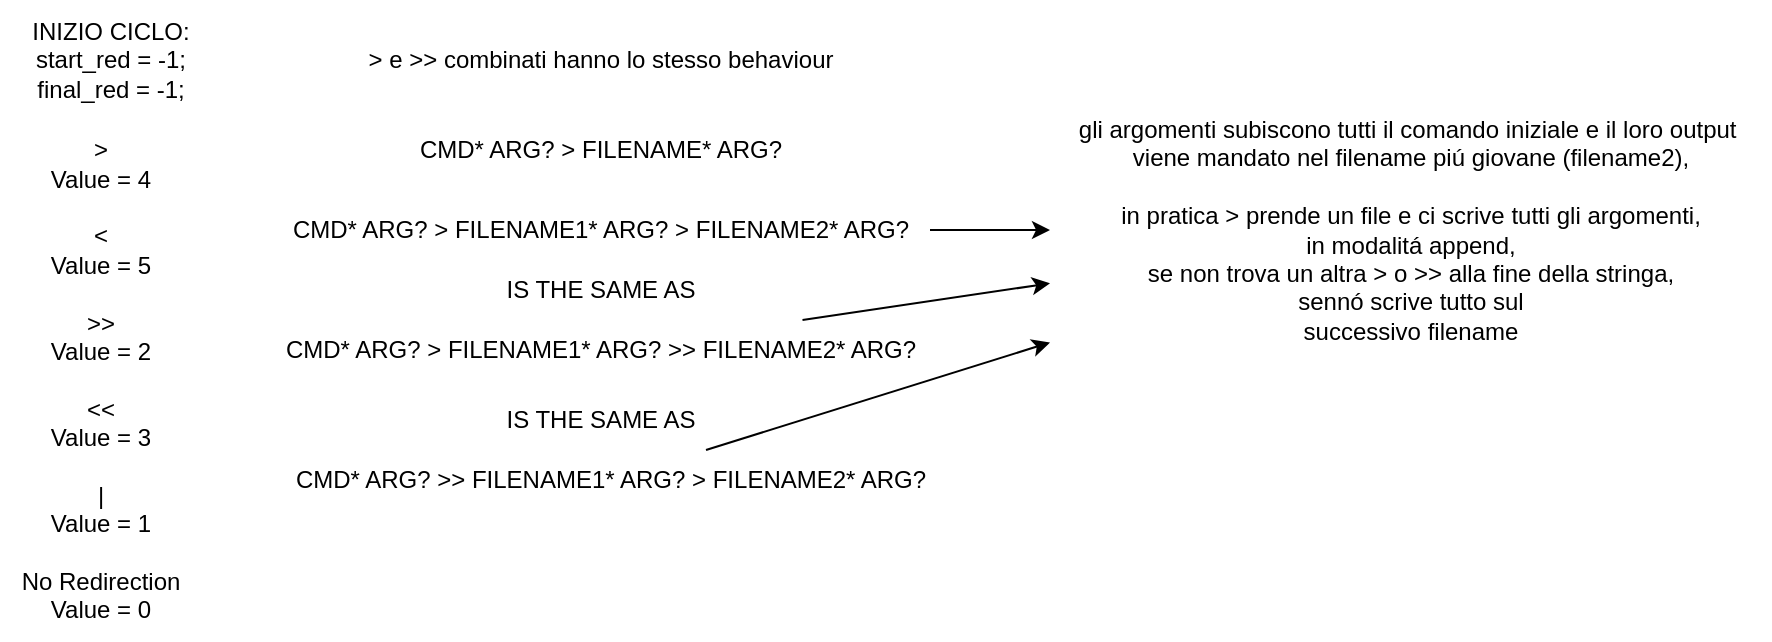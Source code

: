 <mxfile>
    <diagram id="lQBfscxoMevyfBHIxW_O" name="Page-1">
        <mxGraphModel dx="861" dy="343" grid="1" gridSize="10" guides="1" tooltips="1" connect="1" arrows="1" fold="1" page="1" pageScale="1" pageWidth="850" pageHeight="1100" math="0" shadow="0">
            <root>
                <mxCell id="0"/>
                <mxCell id="1" parent="0"/>
                <mxCell id="41" value="INIZIO CICLO:&lt;br&gt;start_red = -1;&lt;br&gt;final_red = -1;&lt;br&gt;" style="text;html=1;align=center;verticalAlign=middle;resizable=0;points=[];autosize=1;strokeColor=none;fillColor=none;rotation=0;" vertex="1" parent="1">
                    <mxGeometry x="40" y="20" width="100" height="60" as="geometry"/>
                </mxCell>
                <mxCell id="44" value="&amp;gt;&lt;br&gt;Value = 4&lt;br&gt;&lt;br&gt;&amp;lt;&lt;br&gt;Value = 5&lt;br&gt;&lt;br&gt;&amp;gt;&amp;gt;&lt;br&gt;Value = 2&lt;br&gt;&lt;br&gt;&amp;lt;&amp;lt;&lt;br&gt;Value = 3&lt;br&gt;&lt;br&gt;|&lt;br&gt;Value = 1&lt;br&gt;&lt;br&gt;No Redirection&lt;br&gt;Value = 0" style="text;html=1;align=center;verticalAlign=middle;resizable=0;points=[];autosize=1;strokeColor=none;fillColor=none;" vertex="1" parent="1">
                    <mxGeometry x="35" y="80" width="100" height="260" as="geometry"/>
                </mxCell>
                <mxCell id="46" value="&amp;gt; e &amp;gt;&amp;gt; combinati hanno lo stesso behaviour" style="text;html=1;align=center;verticalAlign=middle;resizable=0;points=[];autosize=1;strokeColor=none;fillColor=none;" vertex="1" parent="1">
                    <mxGeometry x="205" y="35" width="260" height="30" as="geometry"/>
                </mxCell>
                <mxCell id="47" value="CMD* ARG? &amp;gt; FILENAME* ARG?" style="text;html=1;align=center;verticalAlign=middle;resizable=0;points=[];autosize=1;strokeColor=none;fillColor=none;" vertex="1" parent="1">
                    <mxGeometry x="235" y="80" width="200" height="30" as="geometry"/>
                </mxCell>
                <mxCell id="50" value="" style="edgeStyle=none;html=1;" edge="1" parent="1" source="48" target="49">
                    <mxGeometry relative="1" as="geometry"/>
                </mxCell>
                <mxCell id="48" value="CMD* ARG? &amp;gt; FILENAME1* ARG? &amp;gt; FILENAME2* ARG?" style="text;html=1;align=center;verticalAlign=middle;resizable=0;points=[];autosize=1;strokeColor=none;fillColor=none;" vertex="1" parent="1">
                    <mxGeometry x="170" y="120" width="330" height="30" as="geometry"/>
                </mxCell>
                <mxCell id="49" value="gli argomenti subiscono tutti il comando iniziale e il loro output&amp;nbsp;&lt;br&gt;viene mandato nel filename piú giovane (filename2),&lt;br&gt;&lt;br&gt;in pratica &amp;gt; prende un file e ci scrive tutti gli argomenti, &lt;br&gt;in modalitá append, &lt;br&gt;se&amp;nbsp;non trova un altra &amp;gt; o &amp;gt;&amp;gt; alla fine della stringa, &lt;br&gt;sennó scrive tutto sul&lt;br&gt;successivo filename" style="text;html=1;align=center;verticalAlign=middle;resizable=0;points=[];autosize=1;strokeColor=none;fillColor=none;" vertex="1" parent="1">
                    <mxGeometry x="560" y="70" width="360" height="130" as="geometry"/>
                </mxCell>
                <mxCell id="51" value="IS THE SAME AS" style="text;html=1;align=center;verticalAlign=middle;resizable=0;points=[];autosize=1;strokeColor=none;fillColor=none;" vertex="1" parent="1">
                    <mxGeometry x="275" y="150" width="120" height="30" as="geometry"/>
                </mxCell>
                <mxCell id="55" value="" style="edgeStyle=none;html=1;" edge="1" parent="1" source="52" target="49">
                    <mxGeometry relative="1" as="geometry"/>
                </mxCell>
                <mxCell id="52" value="CMD* ARG? &amp;gt; FILENAME1* ARG? &amp;gt;&amp;gt; FILENAME2* ARG?" style="text;html=1;align=center;verticalAlign=middle;resizable=0;points=[];autosize=1;strokeColor=none;fillColor=none;" vertex="1" parent="1">
                    <mxGeometry x="165" y="180" width="340" height="30" as="geometry"/>
                </mxCell>
                <mxCell id="53" value="IS THE SAME AS" style="text;html=1;align=center;verticalAlign=middle;resizable=0;points=[];autosize=1;strokeColor=none;fillColor=none;" vertex="1" parent="1">
                    <mxGeometry x="275" y="215" width="120" height="30" as="geometry"/>
                </mxCell>
                <mxCell id="57" value="" style="edgeStyle=none;html=1;" edge="1" parent="1" source="54" target="49">
                    <mxGeometry relative="1" as="geometry">
                        <mxPoint x="590.0" y="260" as="targetPoint"/>
                    </mxGeometry>
                </mxCell>
                <mxCell id="54" value="CMD* ARG? &amp;gt;&amp;gt; FILENAME1* ARG? &amp;gt; FILENAME2* ARG?" style="text;html=1;align=center;verticalAlign=middle;resizable=0;points=[];autosize=1;strokeColor=none;fillColor=none;" vertex="1" parent="1">
                    <mxGeometry x="170" y="245" width="340" height="30" as="geometry"/>
                </mxCell>
            </root>
        </mxGraphModel>
    </diagram>
</mxfile>